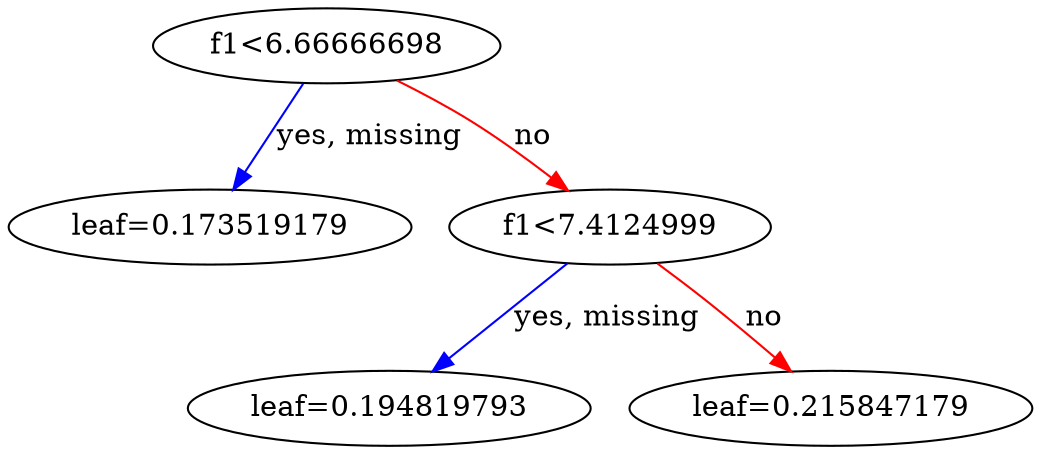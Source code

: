 digraph {
	graph [rankdir=UT]
	0 [label="f1<6.66666698"]
	0 -> 1 [label="yes, missing" color="#0000FF"]
	0 -> 2 [label=no color="#FF0000"]
	1 [label="leaf=0.173519179"]
	2 [label="f1<7.4124999"]
	2 -> 3 [label="yes, missing" color="#0000FF"]
	2 -> 4 [label=no color="#FF0000"]
	3 [label="leaf=0.194819793"]
	4 [label="leaf=0.215847179"]
}
